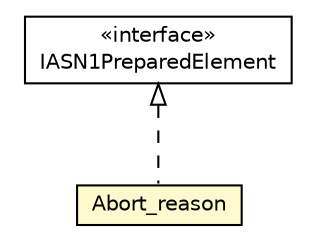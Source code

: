 #!/usr/local/bin/dot
#
# Class diagram 
# Generated by UMLGraph version R5_6-24-gf6e263 (http://www.umlgraph.org/)
#

digraph G {
	edge [fontname="Helvetica",fontsize=10,labelfontname="Helvetica",labelfontsize=10];
	node [fontname="Helvetica",fontsize=10,shape=plaintext];
	nodesep=0.25;
	ranksep=0.5;
	// org.universAAL.lddi.lib.ieeex73std.org.bn.coders.IASN1PreparedElement
	c1748621 [label=<<table title="org.universAAL.lddi.lib.ieeex73std.org.bn.coders.IASN1PreparedElement" border="0" cellborder="1" cellspacing="0" cellpadding="2" port="p" href="../../org/bn/coders/IASN1PreparedElement.html">
		<tr><td><table border="0" cellspacing="0" cellpadding="1">
<tr><td align="center" balign="center"> &#171;interface&#187; </td></tr>
<tr><td align="center" balign="center"> IASN1PreparedElement </td></tr>
		</table></td></tr>
		</table>>, URL="../../org/bn/coders/IASN1PreparedElement.html", fontname="Helvetica", fontcolor="black", fontsize=10.0];
	// org.universAAL.lddi.lib.ieeex73std.x73.p20601.Abort_reason
	c1748695 [label=<<table title="org.universAAL.lddi.lib.ieeex73std.x73.p20601.Abort_reason" border="0" cellborder="1" cellspacing="0" cellpadding="2" port="p" bgcolor="lemonChiffon" href="./Abort_reason.html">
		<tr><td><table border="0" cellspacing="0" cellpadding="1">
<tr><td align="center" balign="center"> Abort_reason </td></tr>
		</table></td></tr>
		</table>>, URL="./Abort_reason.html", fontname="Helvetica", fontcolor="black", fontsize=10.0];
	//org.universAAL.lddi.lib.ieeex73std.x73.p20601.Abort_reason implements org.universAAL.lddi.lib.ieeex73std.org.bn.coders.IASN1PreparedElement
	c1748621:p -> c1748695:p [dir=back,arrowtail=empty,style=dashed];
}

